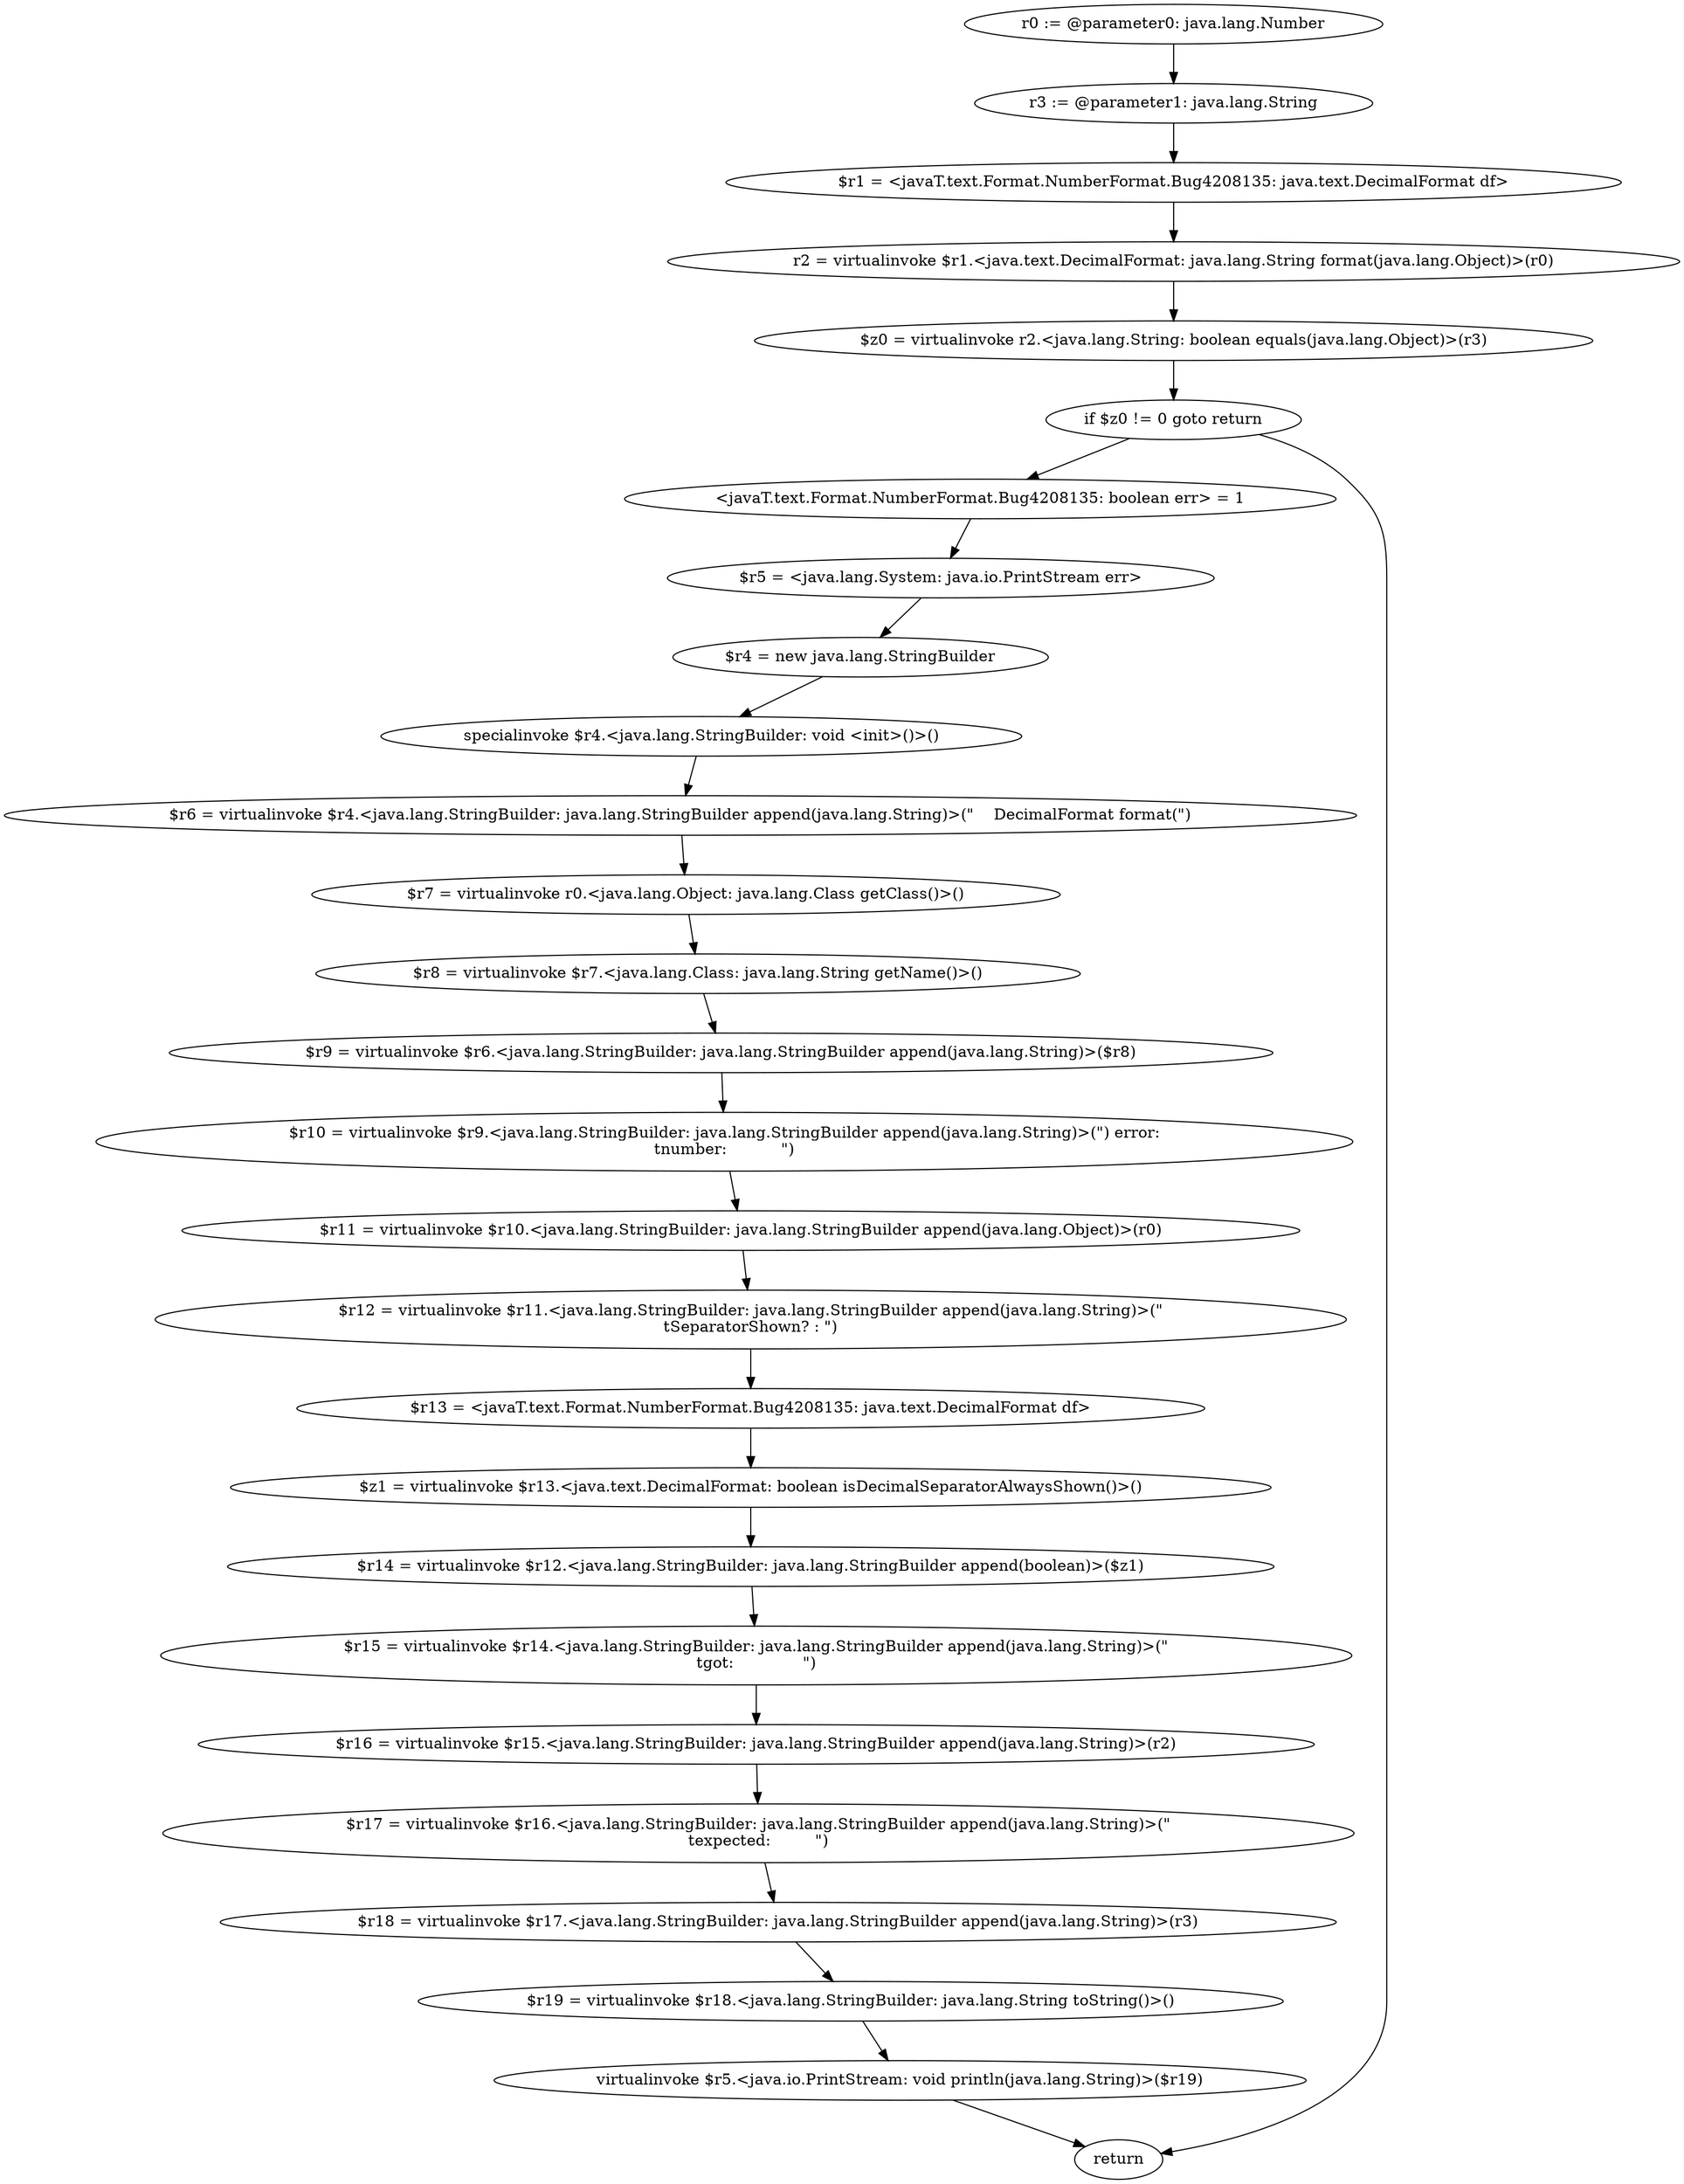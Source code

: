 digraph "unitGraph" {
    "r0 := @parameter0: java.lang.Number"
    "r3 := @parameter1: java.lang.String"
    "$r1 = <javaT.text.Format.NumberFormat.Bug4208135: java.text.DecimalFormat df>"
    "r2 = virtualinvoke $r1.<java.text.DecimalFormat: java.lang.String format(java.lang.Object)>(r0)"
    "$z0 = virtualinvoke r2.<java.lang.String: boolean equals(java.lang.Object)>(r3)"
    "if $z0 != 0 goto return"
    "<javaT.text.Format.NumberFormat.Bug4208135: boolean err> = 1"
    "$r5 = <java.lang.System: java.io.PrintStream err>"
    "$r4 = new java.lang.StringBuilder"
    "specialinvoke $r4.<java.lang.StringBuilder: void <init>()>()"
    "$r6 = virtualinvoke $r4.<java.lang.StringBuilder: java.lang.StringBuilder append(java.lang.String)>(\"    DecimalFormat format(\")"
    "$r7 = virtualinvoke r0.<java.lang.Object: java.lang.Class getClass()>()"
    "$r8 = virtualinvoke $r7.<java.lang.Class: java.lang.String getName()>()"
    "$r9 = virtualinvoke $r6.<java.lang.StringBuilder: java.lang.StringBuilder append(java.lang.String)>($r8)"
    "$r10 = virtualinvoke $r9.<java.lang.StringBuilder: java.lang.StringBuilder append(java.lang.String)>(\") error:\n\tnumber:           \")"
    "$r11 = virtualinvoke $r10.<java.lang.StringBuilder: java.lang.StringBuilder append(java.lang.Object)>(r0)"
    "$r12 = virtualinvoke $r11.<java.lang.StringBuilder: java.lang.StringBuilder append(java.lang.String)>(\"\n\tSeparatorShown? : \")"
    "$r13 = <javaT.text.Format.NumberFormat.Bug4208135: java.text.DecimalFormat df>"
    "$z1 = virtualinvoke $r13.<java.text.DecimalFormat: boolean isDecimalSeparatorAlwaysShown()>()"
    "$r14 = virtualinvoke $r12.<java.lang.StringBuilder: java.lang.StringBuilder append(boolean)>($z1)"
    "$r15 = virtualinvoke $r14.<java.lang.StringBuilder: java.lang.StringBuilder append(java.lang.String)>(\"\n\tgot:              \")"
    "$r16 = virtualinvoke $r15.<java.lang.StringBuilder: java.lang.StringBuilder append(java.lang.String)>(r2)"
    "$r17 = virtualinvoke $r16.<java.lang.StringBuilder: java.lang.StringBuilder append(java.lang.String)>(\"\n\texpected:         \")"
    "$r18 = virtualinvoke $r17.<java.lang.StringBuilder: java.lang.StringBuilder append(java.lang.String)>(r3)"
    "$r19 = virtualinvoke $r18.<java.lang.StringBuilder: java.lang.String toString()>()"
    "virtualinvoke $r5.<java.io.PrintStream: void println(java.lang.String)>($r19)"
    "return"
    "r0 := @parameter0: java.lang.Number"->"r3 := @parameter1: java.lang.String";
    "r3 := @parameter1: java.lang.String"->"$r1 = <javaT.text.Format.NumberFormat.Bug4208135: java.text.DecimalFormat df>";
    "$r1 = <javaT.text.Format.NumberFormat.Bug4208135: java.text.DecimalFormat df>"->"r2 = virtualinvoke $r1.<java.text.DecimalFormat: java.lang.String format(java.lang.Object)>(r0)";
    "r2 = virtualinvoke $r1.<java.text.DecimalFormat: java.lang.String format(java.lang.Object)>(r0)"->"$z0 = virtualinvoke r2.<java.lang.String: boolean equals(java.lang.Object)>(r3)";
    "$z0 = virtualinvoke r2.<java.lang.String: boolean equals(java.lang.Object)>(r3)"->"if $z0 != 0 goto return";
    "if $z0 != 0 goto return"->"<javaT.text.Format.NumberFormat.Bug4208135: boolean err> = 1";
    "if $z0 != 0 goto return"->"return";
    "<javaT.text.Format.NumberFormat.Bug4208135: boolean err> = 1"->"$r5 = <java.lang.System: java.io.PrintStream err>";
    "$r5 = <java.lang.System: java.io.PrintStream err>"->"$r4 = new java.lang.StringBuilder";
    "$r4 = new java.lang.StringBuilder"->"specialinvoke $r4.<java.lang.StringBuilder: void <init>()>()";
    "specialinvoke $r4.<java.lang.StringBuilder: void <init>()>()"->"$r6 = virtualinvoke $r4.<java.lang.StringBuilder: java.lang.StringBuilder append(java.lang.String)>(\"    DecimalFormat format(\")";
    "$r6 = virtualinvoke $r4.<java.lang.StringBuilder: java.lang.StringBuilder append(java.lang.String)>(\"    DecimalFormat format(\")"->"$r7 = virtualinvoke r0.<java.lang.Object: java.lang.Class getClass()>()";
    "$r7 = virtualinvoke r0.<java.lang.Object: java.lang.Class getClass()>()"->"$r8 = virtualinvoke $r7.<java.lang.Class: java.lang.String getName()>()";
    "$r8 = virtualinvoke $r7.<java.lang.Class: java.lang.String getName()>()"->"$r9 = virtualinvoke $r6.<java.lang.StringBuilder: java.lang.StringBuilder append(java.lang.String)>($r8)";
    "$r9 = virtualinvoke $r6.<java.lang.StringBuilder: java.lang.StringBuilder append(java.lang.String)>($r8)"->"$r10 = virtualinvoke $r9.<java.lang.StringBuilder: java.lang.StringBuilder append(java.lang.String)>(\") error:\n\tnumber:           \")";
    "$r10 = virtualinvoke $r9.<java.lang.StringBuilder: java.lang.StringBuilder append(java.lang.String)>(\") error:\n\tnumber:           \")"->"$r11 = virtualinvoke $r10.<java.lang.StringBuilder: java.lang.StringBuilder append(java.lang.Object)>(r0)";
    "$r11 = virtualinvoke $r10.<java.lang.StringBuilder: java.lang.StringBuilder append(java.lang.Object)>(r0)"->"$r12 = virtualinvoke $r11.<java.lang.StringBuilder: java.lang.StringBuilder append(java.lang.String)>(\"\n\tSeparatorShown? : \")";
    "$r12 = virtualinvoke $r11.<java.lang.StringBuilder: java.lang.StringBuilder append(java.lang.String)>(\"\n\tSeparatorShown? : \")"->"$r13 = <javaT.text.Format.NumberFormat.Bug4208135: java.text.DecimalFormat df>";
    "$r13 = <javaT.text.Format.NumberFormat.Bug4208135: java.text.DecimalFormat df>"->"$z1 = virtualinvoke $r13.<java.text.DecimalFormat: boolean isDecimalSeparatorAlwaysShown()>()";
    "$z1 = virtualinvoke $r13.<java.text.DecimalFormat: boolean isDecimalSeparatorAlwaysShown()>()"->"$r14 = virtualinvoke $r12.<java.lang.StringBuilder: java.lang.StringBuilder append(boolean)>($z1)";
    "$r14 = virtualinvoke $r12.<java.lang.StringBuilder: java.lang.StringBuilder append(boolean)>($z1)"->"$r15 = virtualinvoke $r14.<java.lang.StringBuilder: java.lang.StringBuilder append(java.lang.String)>(\"\n\tgot:              \")";
    "$r15 = virtualinvoke $r14.<java.lang.StringBuilder: java.lang.StringBuilder append(java.lang.String)>(\"\n\tgot:              \")"->"$r16 = virtualinvoke $r15.<java.lang.StringBuilder: java.lang.StringBuilder append(java.lang.String)>(r2)";
    "$r16 = virtualinvoke $r15.<java.lang.StringBuilder: java.lang.StringBuilder append(java.lang.String)>(r2)"->"$r17 = virtualinvoke $r16.<java.lang.StringBuilder: java.lang.StringBuilder append(java.lang.String)>(\"\n\texpected:         \")";
    "$r17 = virtualinvoke $r16.<java.lang.StringBuilder: java.lang.StringBuilder append(java.lang.String)>(\"\n\texpected:         \")"->"$r18 = virtualinvoke $r17.<java.lang.StringBuilder: java.lang.StringBuilder append(java.lang.String)>(r3)";
    "$r18 = virtualinvoke $r17.<java.lang.StringBuilder: java.lang.StringBuilder append(java.lang.String)>(r3)"->"$r19 = virtualinvoke $r18.<java.lang.StringBuilder: java.lang.String toString()>()";
    "$r19 = virtualinvoke $r18.<java.lang.StringBuilder: java.lang.String toString()>()"->"virtualinvoke $r5.<java.io.PrintStream: void println(java.lang.String)>($r19)";
    "virtualinvoke $r5.<java.io.PrintStream: void println(java.lang.String)>($r19)"->"return";
}
